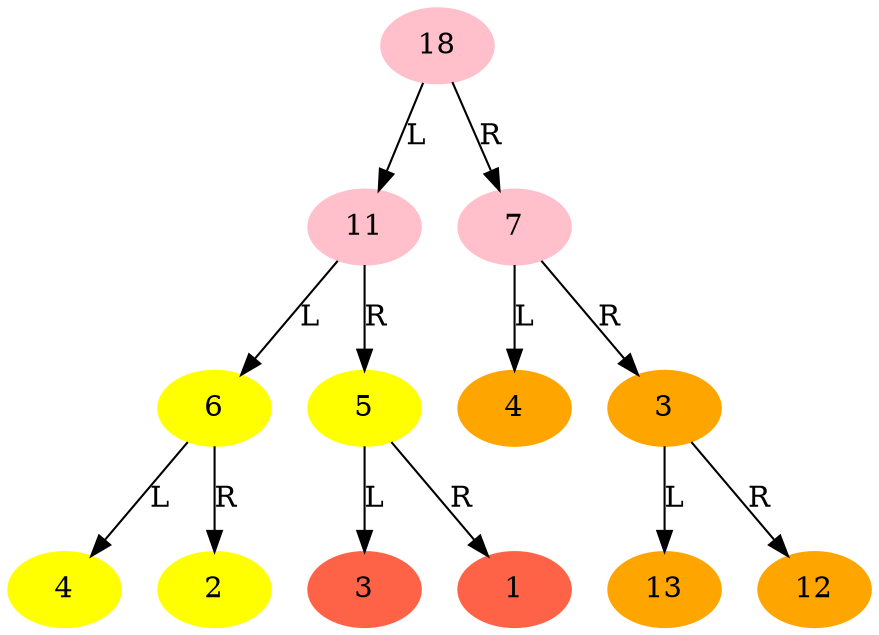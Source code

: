 // binary tree
digraph {
	"8dd6c1f2-ffc4-11e9-b8f1-8bbebd3a65cc" [label=18 color=pink style=filled]
	"8dd6ce5e-ffc4-11e9-b8f1-8bbebd3a65cc" [label=11 color=pink style=filled]
	"8dd6c1f2-ffc4-11e9-b8f1-8bbebd3a65cc" -> "8dd6ce5e-ffc4-11e9-b8f1-8bbebd3a65cc" [label=L]
	"8dd6d0a2-ffc4-11e9-b8f1-8bbebd3a65cc" [label=6 color=yellow style=filled]
	"8dd6ce5e-ffc4-11e9-b8f1-8bbebd3a65cc" -> "8dd6d0a2-ffc4-11e9-b8f1-8bbebd3a65cc" [label=L]
	"8dd6d246-ffc4-11e9-b8f1-8bbebd3a65cc" [label=4 color=yellow style=filled]
	"8dd6d0a2-ffc4-11e9-b8f1-8bbebd3a65cc" -> "8dd6d246-ffc4-11e9-b8f1-8bbebd3a65cc" [label=L]
	"8dd6d3cc-ffc4-11e9-b8f1-8bbebd3a65cc" [label=2 color=yellow style=filled]
	"8dd6d0a2-ffc4-11e9-b8f1-8bbebd3a65cc" -> "8dd6d3cc-ffc4-11e9-b8f1-8bbebd3a65cc" [label=R]
	"8dd6d548-ffc4-11e9-b8f1-8bbebd3a65cc" [label=5 color=yellow style=filled]
	"8dd6ce5e-ffc4-11e9-b8f1-8bbebd3a65cc" -> "8dd6d548-ffc4-11e9-b8f1-8bbebd3a65cc" [label=R]
	"8dd6d6a6-ffc4-11e9-b8f1-8bbebd3a65cc" [label=3 color=tomato style=filled]
	"8dd6d548-ffc4-11e9-b8f1-8bbebd3a65cc" -> "8dd6d6a6-ffc4-11e9-b8f1-8bbebd3a65cc" [label=L]
	"8dd6d804-ffc4-11e9-b8f1-8bbebd3a65cc" [label=1 color=tomato style=filled]
	"8dd6d548-ffc4-11e9-b8f1-8bbebd3a65cc" -> "8dd6d804-ffc4-11e9-b8f1-8bbebd3a65cc" [label=R]
	"8dd6d96c-ffc4-11e9-b8f1-8bbebd3a65cc" [label=7 color=pink style=filled]
	"8dd6c1f2-ffc4-11e9-b8f1-8bbebd3a65cc" -> "8dd6d96c-ffc4-11e9-b8f1-8bbebd3a65cc" [label=R]
	"8dd6dac0-ffc4-11e9-b8f1-8bbebd3a65cc" [label=4 color=orange style=filled]
	"8dd6d96c-ffc4-11e9-b8f1-8bbebd3a65cc" -> "8dd6dac0-ffc4-11e9-b8f1-8bbebd3a65cc" [label=L]
	"8dd6dc3c-ffc4-11e9-b8f1-8bbebd3a65cc" [label=3 color=orange style=filled]
	"8dd6d96c-ffc4-11e9-b8f1-8bbebd3a65cc" -> "8dd6dc3c-ffc4-11e9-b8f1-8bbebd3a65cc" [label=R]
	"8dd6dd90-ffc4-11e9-b8f1-8bbebd3a65cc" [label=13 color=orange style=filled]
	"8dd6dc3c-ffc4-11e9-b8f1-8bbebd3a65cc" -> "8dd6dd90-ffc4-11e9-b8f1-8bbebd3a65cc" [label=L]
	"8dd6deee-ffc4-11e9-b8f1-8bbebd3a65cc" [label=12 color=orange style=filled]
	"8dd6dc3c-ffc4-11e9-b8f1-8bbebd3a65cc" -> "8dd6deee-ffc4-11e9-b8f1-8bbebd3a65cc" [label=R]
}

